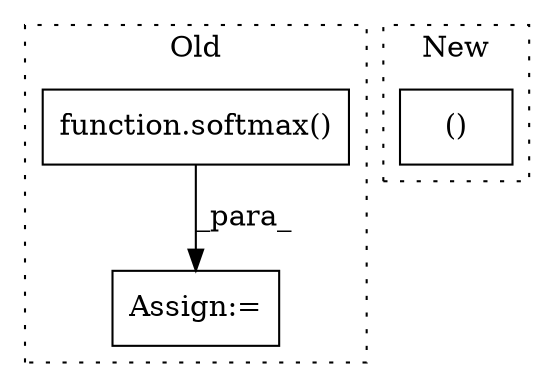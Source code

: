 digraph G {
subgraph cluster0 {
1 [label="function.softmax()" a="75" s="12092,12105" l="8,1" shape="box"];
3 [label="Assign:=" a="68" s="12089" l="3" shape="box"];
label = "Old";
style="dotted";
}
subgraph cluster1 {
2 [label="()" a="54" s="12483" l="11" shape="box"];
label = "New";
style="dotted";
}
1 -> 3 [label="_para_"];
}